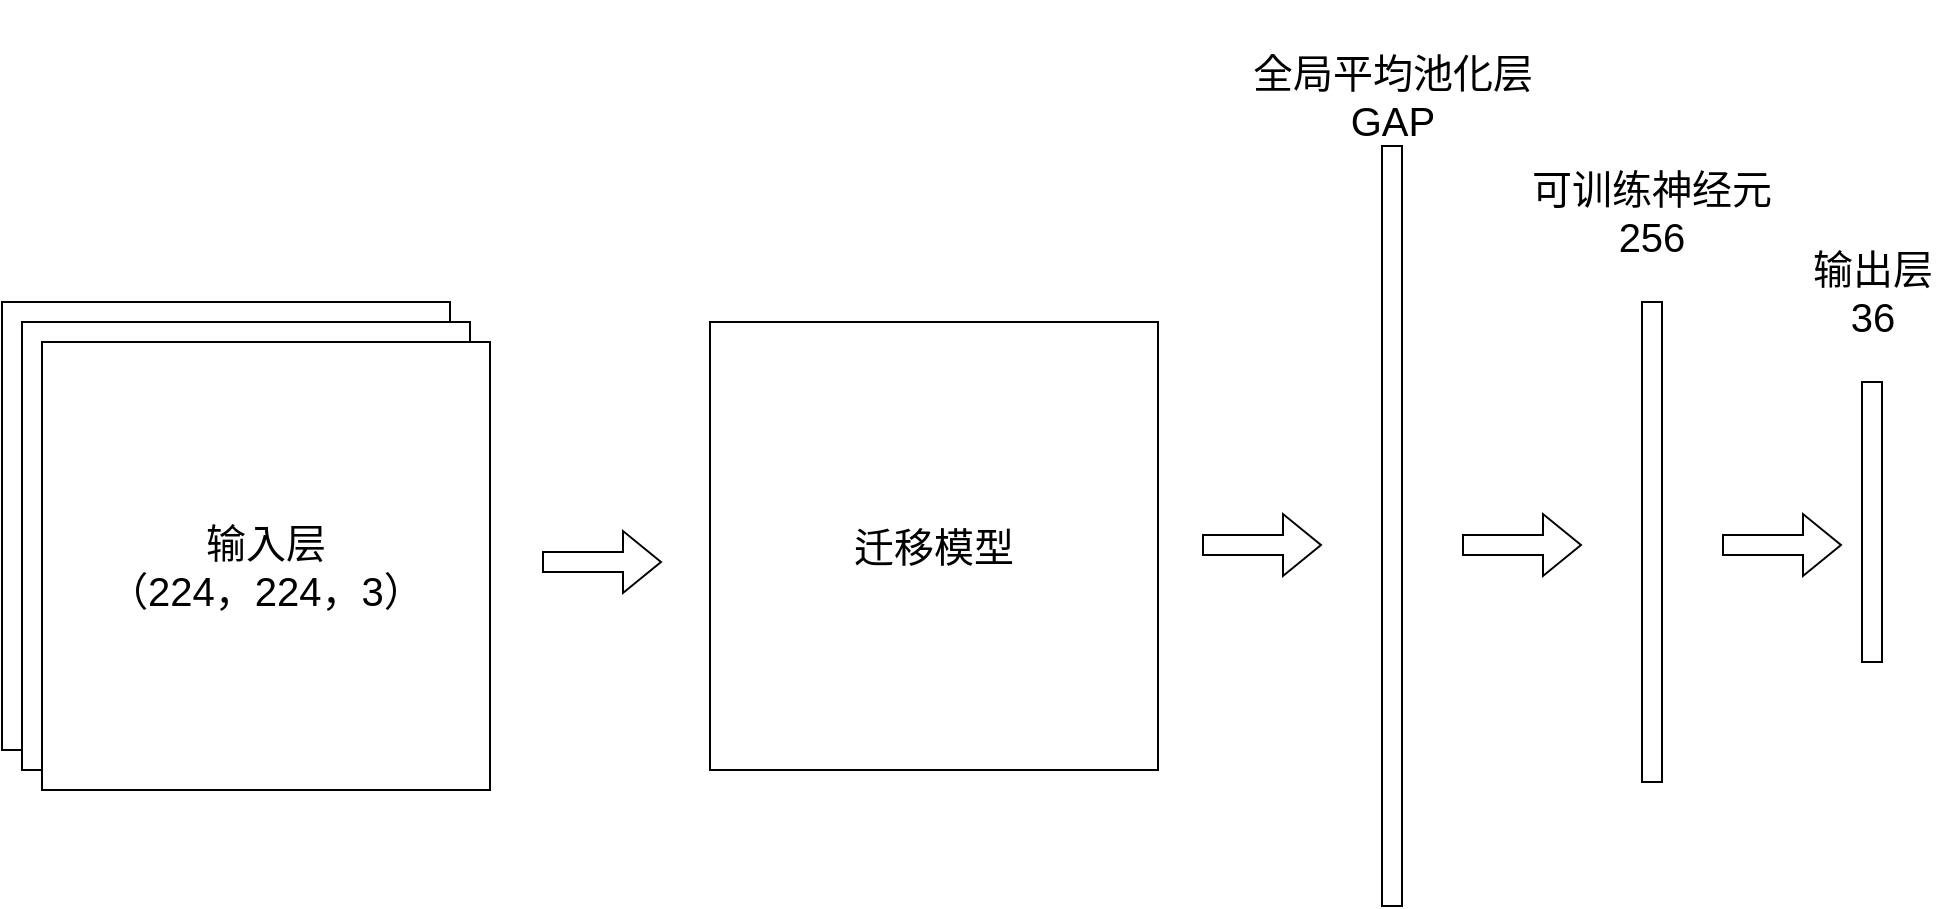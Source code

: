 <mxfile version="26.2.1">
  <diagram name="第 1 页" id="A8gfw-hr5cQf_k9Pkr5Y">
    <mxGraphModel dx="1333" dy="796" grid="1" gridSize="10" guides="1" tooltips="1" connect="1" arrows="1" fold="1" page="1" pageScale="1" pageWidth="827" pageHeight="1169" math="0" shadow="0">
      <root>
        <mxCell id="0" />
        <mxCell id="1" parent="0" />
        <mxCell id="sXD7DO24lxWrW15S7Pkw-1" value="" style="rounded=0;whiteSpace=wrap;html=1;" parent="1" vertex="1">
          <mxGeometry x="60" y="310" width="224" height="224" as="geometry" />
        </mxCell>
        <mxCell id="sXD7DO24lxWrW15S7Pkw-2" value="" style="rounded=0;whiteSpace=wrap;html=1;" parent="1" vertex="1">
          <mxGeometry x="70" y="320" width="224" height="224" as="geometry" />
        </mxCell>
        <mxCell id="sXD7DO24lxWrW15S7Pkw-3" value="输入层&lt;div&gt;（224，224，3）&lt;/div&gt;" style="rounded=0;whiteSpace=wrap;html=1;fontSize=20;" parent="1" vertex="1">
          <mxGeometry x="80" y="330" width="224" height="224" as="geometry" />
        </mxCell>
        <mxCell id="sXD7DO24lxWrW15S7Pkw-4" value="迁移模型" style="rounded=0;whiteSpace=wrap;html=1;fontSize=20;" parent="1" vertex="1">
          <mxGeometry x="414" y="320" width="224" height="224" as="geometry" />
        </mxCell>
        <mxCell id="sXD7DO24lxWrW15S7Pkw-5" value="" style="rounded=0;whiteSpace=wrap;html=1;" parent="1" vertex="1">
          <mxGeometry x="750" y="232" width="10" height="380" as="geometry" />
        </mxCell>
        <mxCell id="sXD7DO24lxWrW15S7Pkw-6" value="" style="rounded=0;whiteSpace=wrap;html=1;" parent="1" vertex="1">
          <mxGeometry x="880" y="310" width="10" height="240" as="geometry" />
        </mxCell>
        <mxCell id="sXD7DO24lxWrW15S7Pkw-7" value="" style="shape=flexArrow;endArrow=classic;html=1;rounded=0;" parent="1" edge="1">
          <mxGeometry width="50" height="50" relative="1" as="geometry">
            <mxPoint x="330" y="440" as="sourcePoint" />
            <mxPoint x="390" y="440" as="targetPoint" />
          </mxGeometry>
        </mxCell>
        <mxCell id="sXD7DO24lxWrW15S7Pkw-8" value="" style="shape=flexArrow;endArrow=classic;html=1;rounded=0;" parent="1" edge="1">
          <mxGeometry width="50" height="50" relative="1" as="geometry">
            <mxPoint x="660" y="431.5" as="sourcePoint" />
            <mxPoint x="720" y="431.5" as="targetPoint" />
          </mxGeometry>
        </mxCell>
        <mxCell id="sXD7DO24lxWrW15S7Pkw-9" value="&lt;div&gt;&lt;br&gt;&lt;/div&gt;全局平均池化层GAP" style="text;html=1;align=center;verticalAlign=middle;whiteSpace=wrap;rounded=0;fontSize=20;" parent="1" vertex="1">
          <mxGeometry x="682.5" y="180" width="145" height="30" as="geometry" />
        </mxCell>
        <mxCell id="sXD7DO24lxWrW15S7Pkw-10" value="" style="shape=flexArrow;endArrow=classic;html=1;rounded=0;" parent="1" edge="1">
          <mxGeometry width="50" height="50" relative="1" as="geometry">
            <mxPoint x="790" y="431.5" as="sourcePoint" />
            <mxPoint x="850" y="431.5" as="targetPoint" />
          </mxGeometry>
        </mxCell>
        <mxCell id="sXD7DO24lxWrW15S7Pkw-11" value="可训练神经元&lt;br&gt;&lt;div&gt;256&lt;/div&gt;" style="text;html=1;align=center;verticalAlign=middle;whiteSpace=wrap;rounded=0;fontSize=20;" parent="1" vertex="1">
          <mxGeometry x="821.25" y="250" width="127.5" height="30" as="geometry" />
        </mxCell>
        <mxCell id="sXD7DO24lxWrW15S7Pkw-12" value="" style="rounded=0;whiteSpace=wrap;html=1;" parent="1" vertex="1">
          <mxGeometry x="990" y="350" width="10" height="140" as="geometry" />
        </mxCell>
        <mxCell id="sXD7DO24lxWrW15S7Pkw-13" value="" style="shape=flexArrow;endArrow=classic;html=1;rounded=0;" parent="1" edge="1">
          <mxGeometry width="50" height="50" relative="1" as="geometry">
            <mxPoint x="920" y="431.5" as="sourcePoint" />
            <mxPoint x="980" y="431.5" as="targetPoint" />
          </mxGeometry>
        </mxCell>
        <mxCell id="sXD7DO24lxWrW15S7Pkw-14" value="输出层&lt;div&gt;36&lt;/div&gt;" style="text;html=1;align=center;verticalAlign=middle;whiteSpace=wrap;rounded=0;fontSize=20;" parent="1" vertex="1">
          <mxGeometry x="952.5" y="290" width="85" height="30" as="geometry" />
        </mxCell>
      </root>
    </mxGraphModel>
  </diagram>
</mxfile>
